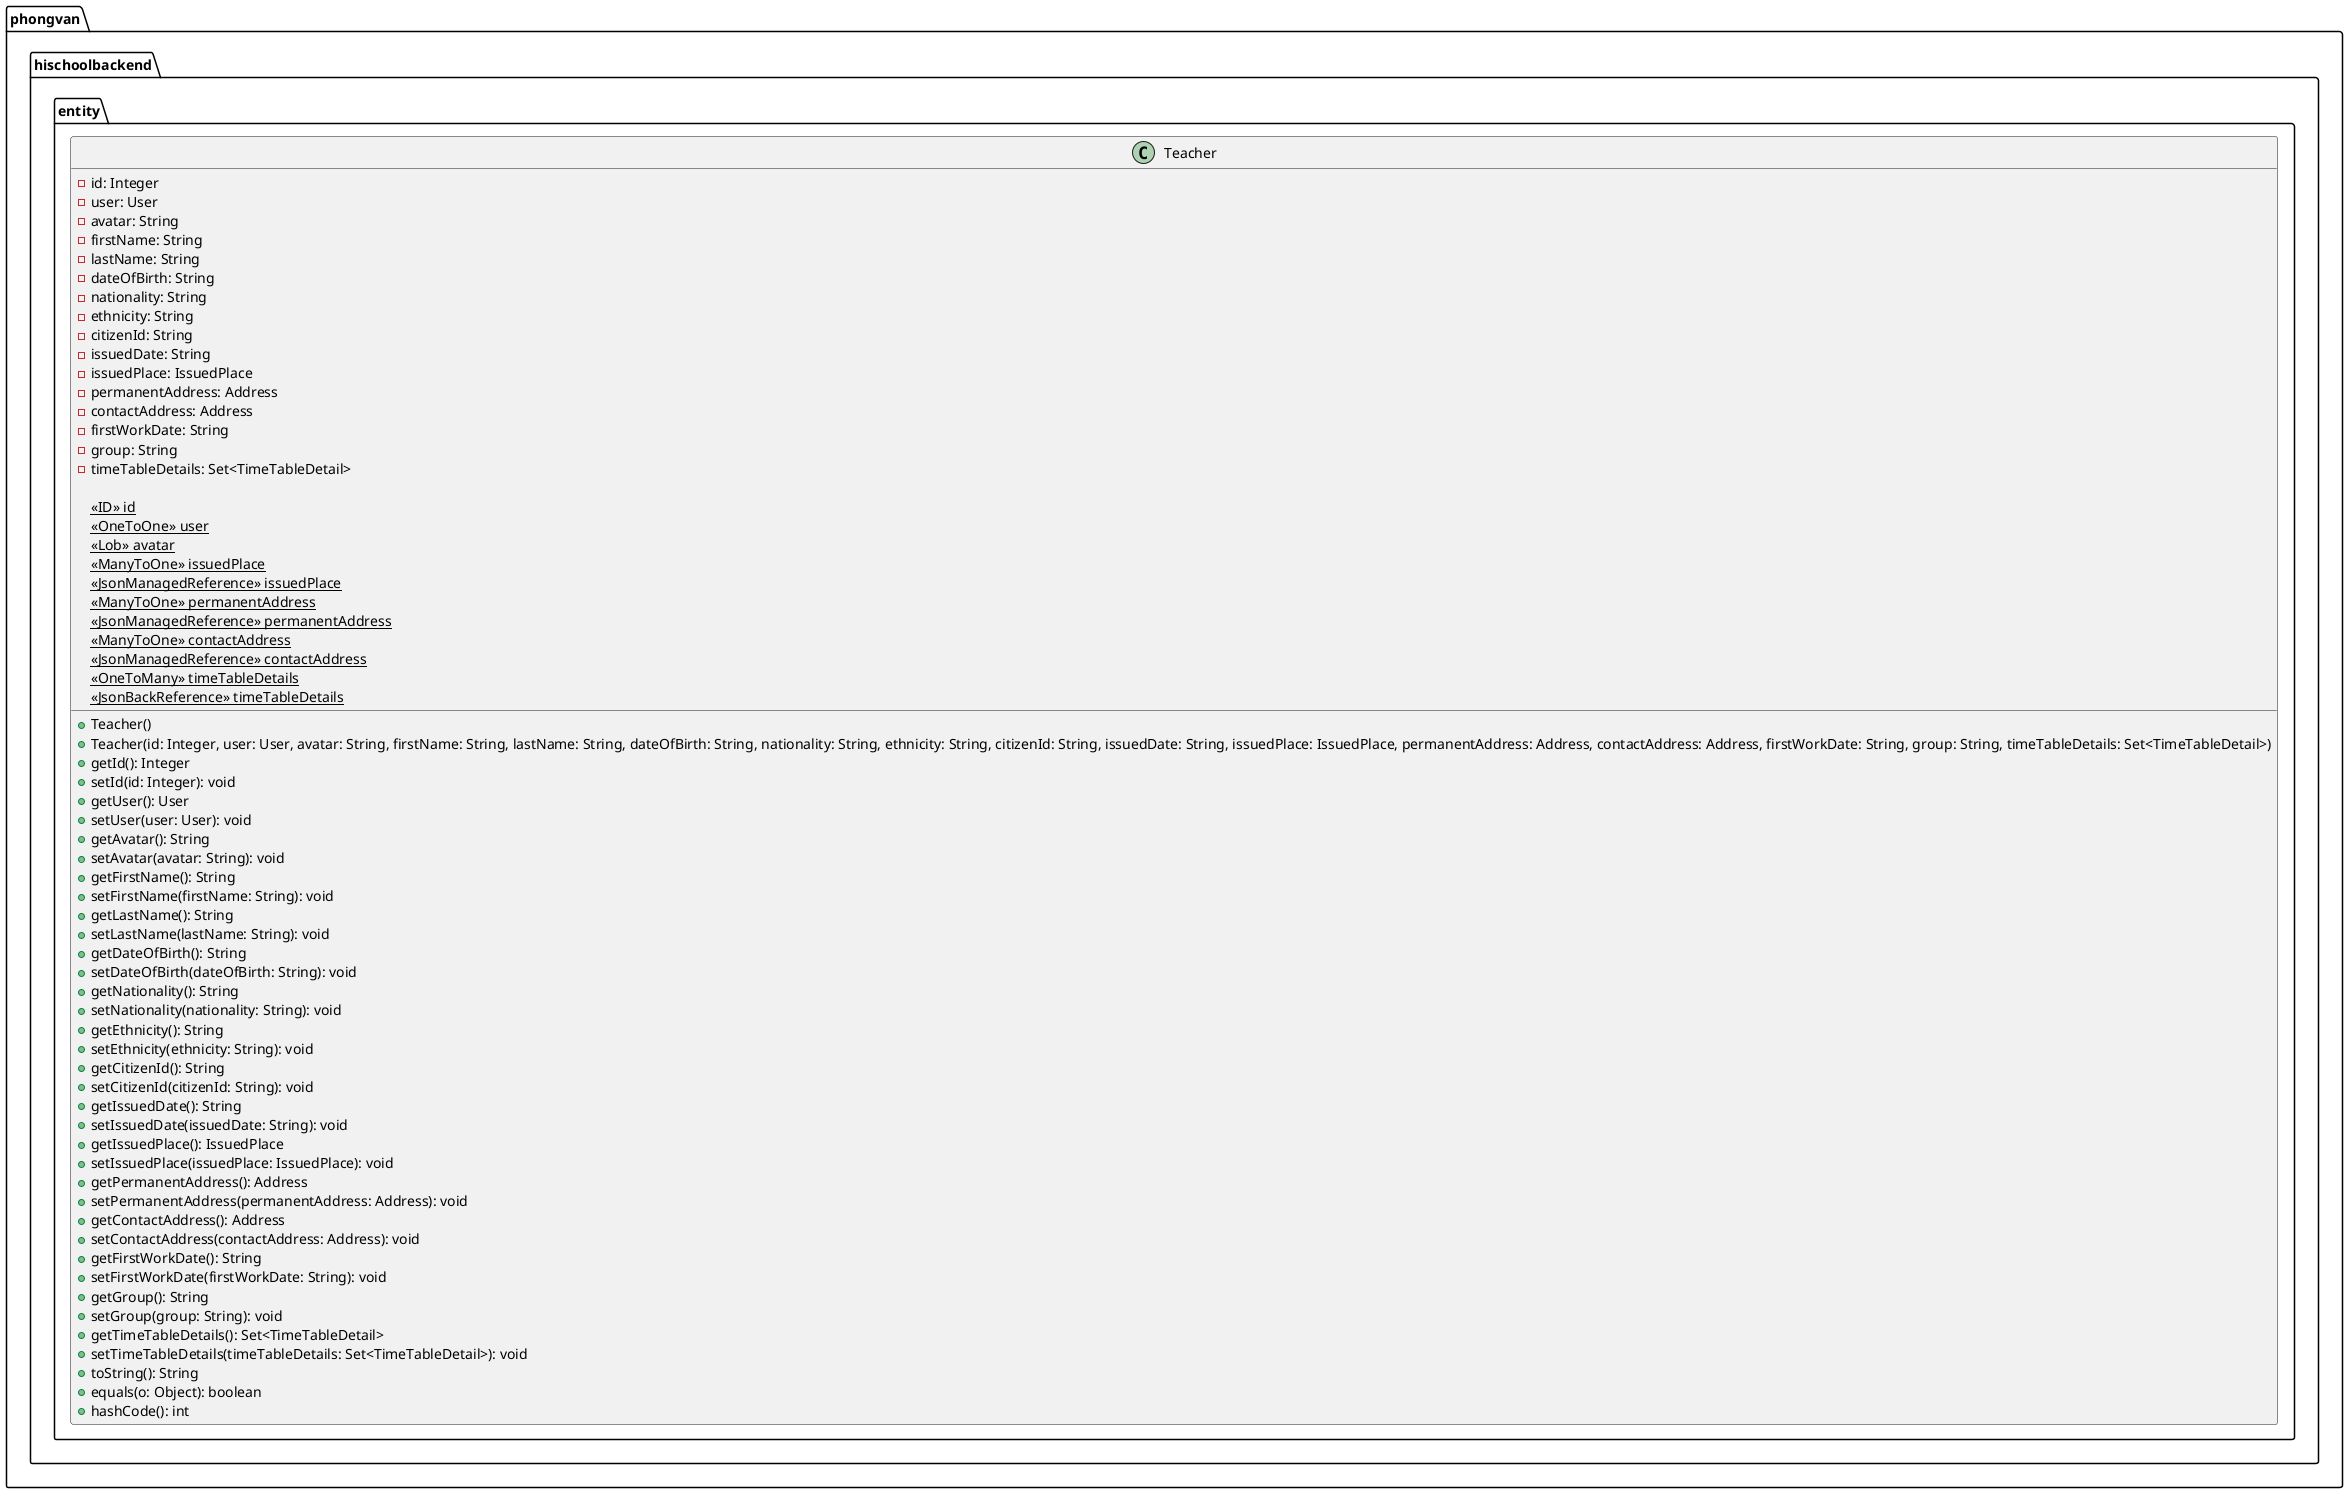 @startuml

package phongvan.hischoolbackend.entity {
    class Teacher {
        - id: Integer
        - user: User
        - avatar: String
        - firstName: String
        - lastName: String
        - dateOfBirth: String
        - nationality: String
        - ethnicity: String
        - citizenId: String
        - issuedDate: String
        - issuedPlace: IssuedPlace
        - permanentAddress: Address
        - contactAddress: Address
        - firstWorkDate: String
        - group: String
        - timeTableDetails: Set<TimeTableDetail>

        {static} <<ID>> id
        {static} <<OneToOne>> user
        {static} <<Lob>> avatar
        {static} <<ManyToOne>> issuedPlace
        {static} <<JsonManagedReference>> issuedPlace
        {static} <<ManyToOne>> permanentAddress
        {static} <<JsonManagedReference>> permanentAddress
        {static} <<ManyToOne>> contactAddress
        {static} <<JsonManagedReference>> contactAddress
        {static} <<OneToMany>> timeTableDetails
        {static} <<JsonBackReference>> timeTableDetails

        + Teacher()
        + Teacher(id: Integer, user: User, avatar: String, firstName: String, lastName: String, dateOfBirth: String, nationality: String, ethnicity: String, citizenId: String, issuedDate: String, issuedPlace: IssuedPlace, permanentAddress: Address, contactAddress: Address, firstWorkDate: String, group: String, timeTableDetails: Set<TimeTableDetail>)
        + getId(): Integer
        + setId(id: Integer): void
        + getUser(): User
        + setUser(user: User): void
        + getAvatar(): String
        + setAvatar(avatar: String): void
        + getFirstName(): String
        + setFirstName(firstName: String): void
        + getLastName(): String
        + setLastName(lastName: String): void
        + getDateOfBirth(): String
        + setDateOfBirth(dateOfBirth: String): void
        + getNationality(): String
        + setNationality(nationality: String): void
        + getEthnicity(): String
        + setEthnicity(ethnicity: String): void
        + getCitizenId(): String
        + setCitizenId(citizenId: String): void
        + getIssuedDate(): String
        + setIssuedDate(issuedDate: String): void
        + getIssuedPlace(): IssuedPlace
        + setIssuedPlace(issuedPlace: IssuedPlace): void
        + getPermanentAddress(): Address
        + setPermanentAddress(permanentAddress: Address): void
        + getContactAddress(): Address
        + setContactAddress(contactAddress: Address): void
        + getFirstWorkDate(): String
        + setFirstWorkDate(firstWorkDate: String): void
        + getGroup(): String
        + setGroup(group: String): void
        + getTimeTableDetails(): Set<TimeTableDetail>
        + setTimeTableDetails(timeTableDetails: Set<TimeTableDetail>): void
        + toString(): String
        + equals(o: Object): boolean
        + hashCode(): int
    }
}

@enduml
